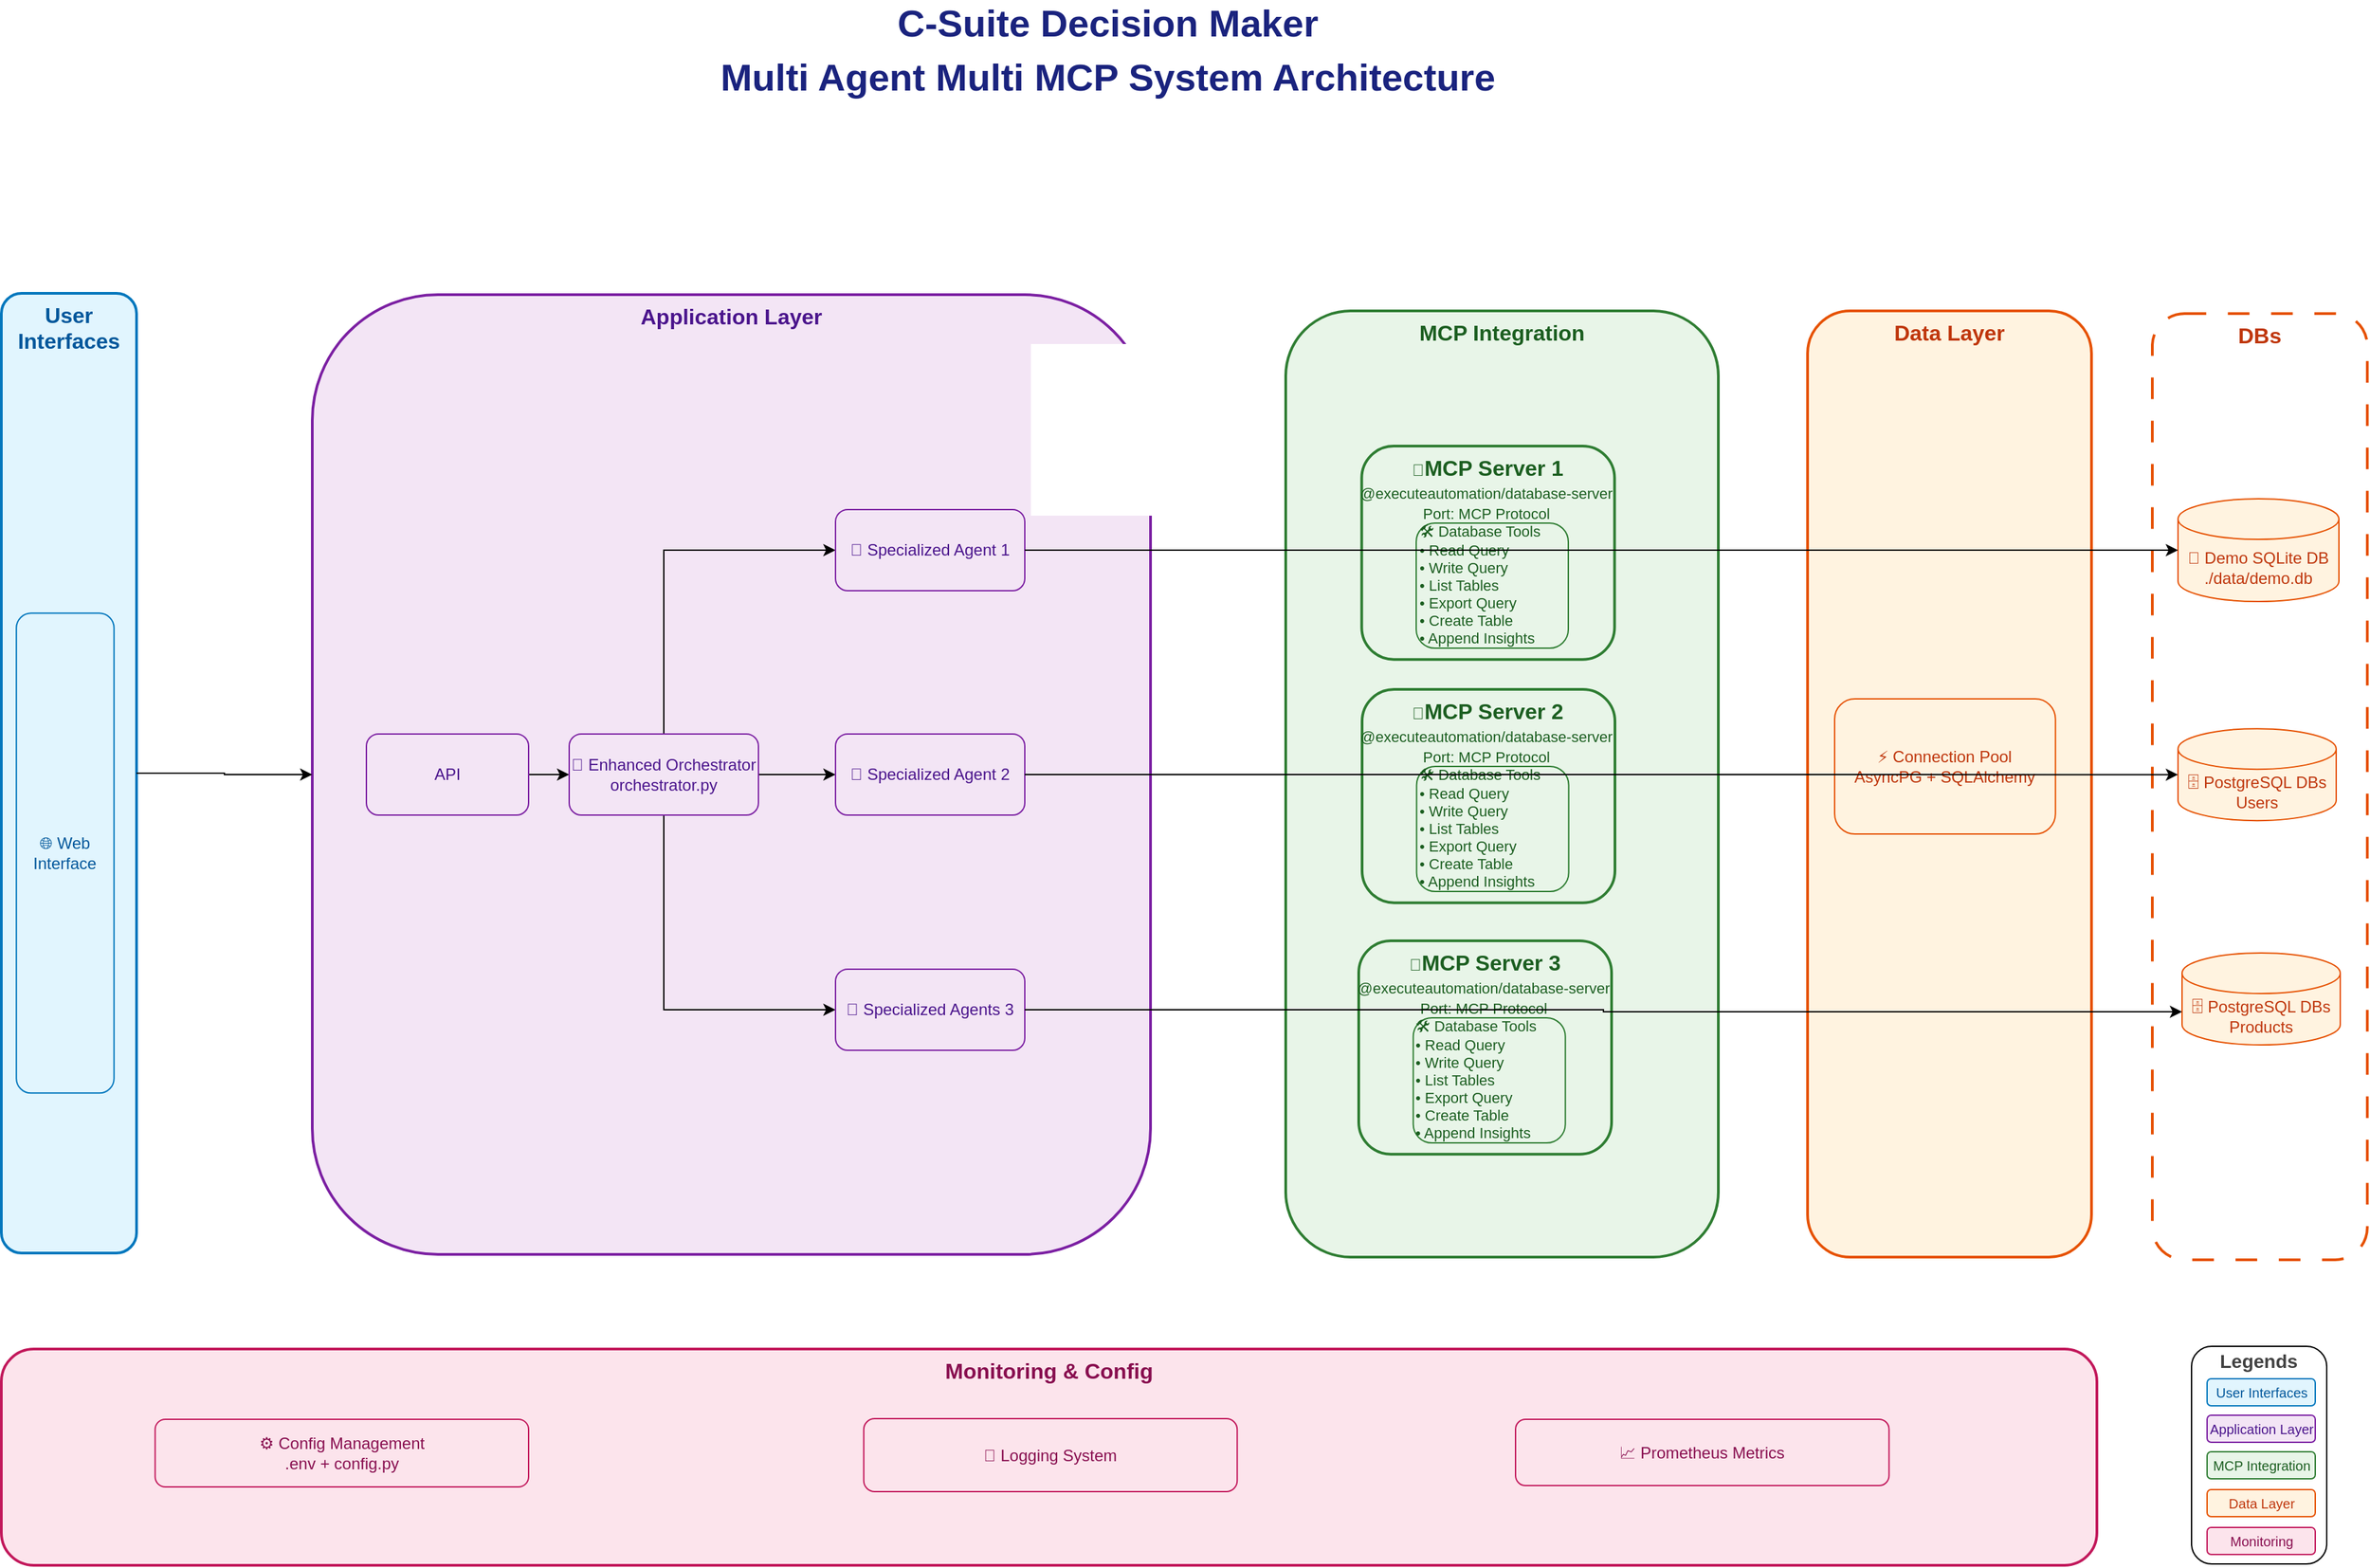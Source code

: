 <mxfile version="28.1.2">
  <diagram name="System Architecture" id="c4acf3e9-155e-7222-9cf6-157b1a14988f">
    <mxGraphModel dx="1938" dy="1193" grid="1" gridSize="10" guides="1" tooltips="1" connect="1" arrows="1" fold="1" page="1" pageScale="1" pageWidth="1169" pageHeight="827" background="none" math="0" shadow="0">
      <root>
        <mxCell id="0" />
        <mxCell id="1" parent="0" />
        <mxCell id="FBY--1FL-ueA6TbJhNAt-75" value="" style="group;rounded=1;fillStyle=auto;opacity=0;fillColor=none;strokeColor=default;strokeWidth=1;dashed=1;" parent="1" vertex="1" connectable="0">
          <mxGeometry x="1871" y="315" width="159" height="700" as="geometry" />
        </mxCell>
        <mxCell id="FBY--1FL-ueA6TbJhNAt-76" value="DBs" style="rounded=1;whiteSpace=wrap;html=1;verticalAlign=top;fontSize=16;fontStyle=1;fillColor=#FFFFFF;strokeColor=#e65100;strokeWidth=2;fontColor=#bf360c;dashed=1;dashPattern=8 8;" parent="FBY--1FL-ueA6TbJhNAt-75" vertex="1">
          <mxGeometry width="159" height="700" as="geometry" />
        </mxCell>
        <mxCell id="app-group" value="Application Layer" style="rounded=1;whiteSpace=wrap;html=1;verticalAlign=top;fontSize=16;fontStyle=1;fillColor=#f3e5f5;strokeColor=#7b1fa2;strokeWidth=2;fontColor=#4a148c;" parent="1" vertex="1">
          <mxGeometry x="510" y="301" width="620" height="710" as="geometry" />
        </mxCell>
        <mxCell id="FBY--1FL-ueA6TbJhNAt-56" style="edgeStyle=orthogonalEdgeStyle;rounded=0;orthogonalLoop=1;jettySize=auto;html=1;entryX=0;entryY=0.5;entryDx=0;entryDy=0;" parent="1" source="app-streamlit" target="app-orchestrator" edge="1">
          <mxGeometry relative="1" as="geometry" />
        </mxCell>
        <mxCell id="app-streamlit" value="API" style="rounded=1;whiteSpace=wrap;html=1;fillColor=#f3e5f5;strokeColor=#7b1fa2;fontColor=#4a148c;fontSize=12;" parent="1" vertex="1">
          <mxGeometry x="550" y="626" width="120" height="60" as="geometry" />
        </mxCell>
        <mxCell id="FBY--1FL-ueA6TbJhNAt-42" style="edgeStyle=orthogonalEdgeStyle;rounded=0;orthogonalLoop=1;jettySize=auto;html=1;entryX=0;entryY=0.5;entryDx=0;entryDy=0;" parent="1" source="app-orchestrator" target="FBY--1FL-ueA6TbJhNAt-8" edge="1">
          <mxGeometry relative="1" as="geometry" />
        </mxCell>
        <mxCell id="FBY--1FL-ueA6TbJhNAt-45" style="edgeStyle=orthogonalEdgeStyle;rounded=0;orthogonalLoop=1;jettySize=auto;html=1;entryX=0;entryY=0.5;entryDx=0;entryDy=0;" parent="1" source="app-orchestrator" target="app-agents" edge="1">
          <mxGeometry relative="1" as="geometry">
            <Array as="points">
              <mxPoint x="770" y="490" />
            </Array>
          </mxGeometry>
        </mxCell>
        <mxCell id="FBY--1FL-ueA6TbJhNAt-62" style="edgeStyle=orthogonalEdgeStyle;rounded=0;orthogonalLoop=1;jettySize=auto;html=1;entryX=0;entryY=0.5;entryDx=0;entryDy=0;" parent="1" source="app-orchestrator" target="FBY--1FL-ueA6TbJhNAt-9" edge="1">
          <mxGeometry relative="1" as="geometry">
            <Array as="points">
              <mxPoint x="770" y="830" />
            </Array>
          </mxGeometry>
        </mxCell>
        <mxCell id="app-orchestrator" value="🧠 Enhanced Orchestrator&#xa;orchestrator.py" style="rounded=1;whiteSpace=wrap;html=1;fillColor=#f3e5f5;strokeColor=#7b1fa2;fontColor=#4a148c;fontSize=12;" parent="1" vertex="1">
          <mxGeometry x="700" y="626.0" width="140" height="60" as="geometry" />
        </mxCell>
        <mxCell id="app-agents" value="🤖 Specialized Agent 1" style="rounded=1;whiteSpace=wrap;html=1;fillColor=#f3e5f5;strokeColor=#7b1fa2;fontColor=#4a148c;fontSize=12;" parent="1" vertex="1">
          <mxGeometry x="897" y="460" width="140" height="60" as="geometry" />
        </mxCell>
        <mxCell id="title" value="&lt;font style=&quot;font-size: 28px;&quot;&gt;C-Suite Decision Maker&lt;/font&gt;" style="text;html=1;strokeColor=none;fillColor=none;align=center;verticalAlign=middle;whiteSpace=wrap;rounded=0;fontSize=20;fontStyle=1;fontColor=#1a237e;" parent="1" vertex="1">
          <mxGeometry x="720" y="90" width="757" height="20" as="geometry" />
        </mxCell>
        <mxCell id="FBY--1FL-ueA6TbJhNAt-6" value="" style="group" parent="1" vertex="1" connectable="0">
          <mxGeometry x="280" y="300" width="100" height="710" as="geometry" />
        </mxCell>
        <mxCell id="ui-group" value="User Interfaces" style="rounded=1;whiteSpace=wrap;html=1;verticalAlign=top;fontSize=16;fontStyle=1;fillColor=#e1f5fe;strokeColor=#0277bd;strokeWidth=2;fontColor=#01579b;" parent="FBY--1FL-ueA6TbJhNAt-6" vertex="1">
          <mxGeometry width="100" height="710" as="geometry" />
        </mxCell>
        <mxCell id="ui-streamlit" value="🌐 Web Interface" style="rounded=1;whiteSpace=wrap;html=1;fillColor=#e1f5fe;strokeColor=#0277bd;fontColor=#01579b;fontSize=12;" parent="FBY--1FL-ueA6TbJhNAt-6" vertex="1">
          <mxGeometry x="11.111" y="236.667" width="72.222" height="355" as="geometry" />
        </mxCell>
        <mxCell id="FBY--1FL-ueA6TbJhNAt-8" value="🤖 Specialized Agent 2" style="rounded=1;whiteSpace=wrap;html=1;fillColor=#f3e5f5;strokeColor=#7b1fa2;fontColor=#4a148c;fontSize=12;" parent="1" vertex="1">
          <mxGeometry x="897" y="626.0" width="140" height="60" as="geometry" />
        </mxCell>
        <mxCell id="FBY--1FL-ueA6TbJhNAt-9" value="🤖 Specialized Agents 3" style="rounded=1;whiteSpace=wrap;html=1;fillColor=#f3e5f5;strokeColor=#7b1fa2;fontColor=#4a148c;fontSize=12;" parent="1" vertex="1">
          <mxGeometry x="897" y="800" width="140" height="60" as="geometry" />
        </mxCell>
        <mxCell id="FBY--1FL-ueA6TbJhNAt-13" value="📁 Demo SQLite DB&#xa;./data/demo.db" style="shape=cylinder3;whiteSpace=wrap;html=1;boundedLbl=1;backgroundOutline=1;size=15;fillColor=#fff3e0;strokeColor=#e65100;fontColor=#bf360c;fontSize=12;" parent="1" vertex="1">
          <mxGeometry x="1890" y="452" width="119" height="76" as="geometry" />
        </mxCell>
        <mxCell id="FBY--1FL-ueA6TbJhNAt-14" value="🗄️ PostgreSQL DBs&lt;br&gt;Users" style="shape=cylinder3;whiteSpace=wrap;html=1;boundedLbl=1;backgroundOutline=1;size=15;fillColor=#fff3e0;strokeColor=#e65100;fontColor=#bf360c;fontSize=12;" parent="1" vertex="1">
          <mxGeometry x="1890" y="622.08" width="117" height="68" as="geometry" />
        </mxCell>
        <mxCell id="FBY--1FL-ueA6TbJhNAt-17" value="🗄️ PostgreSQL DBs&lt;br&gt;Products" style="shape=cylinder3;whiteSpace=wrap;html=1;boundedLbl=1;backgroundOutline=1;size=15;fillColor=#fff3e0;strokeColor=#e65100;fontColor=#bf360c;fontSize=12;" parent="1" vertex="1">
          <mxGeometry x="1893" y="788" width="117" height="68" as="geometry" />
        </mxCell>
        <mxCell id="FBY--1FL-ueA6TbJhNAt-21" value="" style="group;fillColor=default;" parent="1" vertex="1" connectable="0">
          <mxGeometry x="1616" y="313" width="210" height="700" as="geometry" />
        </mxCell>
        <mxCell id="data-group" value="Data Layer" style="rounded=1;whiteSpace=wrap;html=1;verticalAlign=top;fontSize=16;fontStyle=1;fillColor=#fff3e0;strokeColor=#e65100;strokeWidth=2;fontColor=#bf360c;" parent="FBY--1FL-ueA6TbJhNAt-21" vertex="1">
          <mxGeometry width="210" height="700" as="geometry" />
        </mxCell>
        <mxCell id="data-pool" value="⚡ Connection Pool&#xa;AsyncPG + SQLAlchemy" style="rounded=1;whiteSpace=wrap;html=1;fillColor=#fff3e0;strokeColor=#e65100;fontColor=#bf360c;fontSize=12;" parent="FBY--1FL-ueA6TbJhNAt-21" vertex="1">
          <mxGeometry x="20.003" y="287" width="163.333" height="100" as="geometry" />
        </mxCell>
        <mxCell id="FBY--1FL-ueA6TbJhNAt-30" style="edgeStyle=orthogonalEdgeStyle;rounded=0;orthogonalLoop=1;jettySize=auto;html=1;exitX=0.5;exitY=1;exitDx=0;exitDy=0;" parent="1" source="FBY--1FL-ueA6TbJhNAt-9" target="FBY--1FL-ueA6TbJhNAt-9" edge="1">
          <mxGeometry relative="1" as="geometry" />
        </mxCell>
        <mxCell id="FBY--1FL-ueA6TbJhNAt-23" value="MCP Integration" style="rounded=1;whiteSpace=wrap;html=1;verticalAlign=top;fontSize=16;fontStyle=1;fillColor=#e8f5e8;strokeColor=#2e7d32;strokeWidth=2;fontColor=#1b5e20;" parent="1" vertex="1">
          <mxGeometry x="1230" y="313" width="320" height="700" as="geometry" />
        </mxCell>
        <mxCell id="FBY--1FL-ueA6TbJhNAt-57" value="" style="group" parent="1" vertex="1" connectable="0">
          <mxGeometry x="1260" y="413" width="390" height="582" as="geometry" />
        </mxCell>
        <mxCell id="FBY--1FL-ueA6TbJhNAt-28" value="" style="group" parent="FBY--1FL-ueA6TbJhNAt-57" vertex="1" connectable="0">
          <mxGeometry x="26.2" width="187.034" height="166.154" as="geometry" />
        </mxCell>
        <mxCell id="FBY--1FL-ueA6TbJhNAt-54" value="" style="group" parent="FBY--1FL-ueA6TbJhNAt-28" vertex="1" connectable="0">
          <mxGeometry x="-8.308" width="200.529" height="157.846" as="geometry" />
        </mxCell>
        <mxCell id="mcp-group" value="&lt;span style=&quot;font-size: 12px; font-weight: 400;&quot;&gt;🔌&lt;/span&gt;MCP Server 1" style="rounded=1;whiteSpace=wrap;html=1;verticalAlign=top;fontSize=16;fontStyle=1;fillColor=#e8f5e8;strokeColor=#2e7d32;strokeWidth=2;fontColor=#1b5e20;" parent="FBY--1FL-ueA6TbJhNAt-54" vertex="1">
          <mxGeometry x="8.308" width="187.034" height="157.846" as="geometry" />
        </mxCell>
        <mxCell id="mcp-tools" value="🛠️ Database Tools&lt;br&gt;&lt;span style=&quot;background-color: transparent; color: light-dark(rgb(27, 94, 32), rgb(130, 188, 134));&quot;&gt;• Read Query&lt;/span&gt;&lt;br&gt;&lt;span style=&quot;background-color: transparent; color: light-dark(rgb(27, 94, 32), rgb(130, 188, 134));&quot;&gt;• Write Query&lt;/span&gt;&lt;br&gt;&lt;span style=&quot;background-color: transparent; color: light-dark(rgb(27, 94, 32), rgb(130, 188, 134));&quot;&gt;• List Tables&lt;/span&gt;&lt;br&gt;&lt;span style=&quot;background-color: transparent; color: light-dark(rgb(27, 94, 32), rgb(130, 188, 134));&quot;&gt;• Export Query&lt;/span&gt;&lt;br&gt;&lt;span style=&quot;background-color: transparent; color: light-dark(rgb(27, 94, 32), rgb(130, 188, 134));&quot;&gt;• Create Table&lt;/span&gt;&lt;br&gt;• Append Insights" style="rounded=1;whiteSpace=wrap;html=1;fillColor=#e8f5e8;strokeColor=#2e7d32;fontColor=#1b5e20;fontSize=11;align=left;" parent="FBY--1FL-ueA6TbJhNAt-54" vertex="1">
          <mxGeometry x="48.631" y="56.967" width="112.5" height="92.571" as="geometry" />
        </mxCell>
        <mxCell id="FBY--1FL-ueA6TbJhNAt-25" value="&lt;font style=&quot;font-size: 11px;&quot;&gt;&lt;span style=&quot;color: rgb(27, 94, 32);&quot;&gt;@executeautomation/database-server&lt;/span&gt;&lt;br style=&quot;color: rgb(27, 94, 32);&quot;&gt;&lt;span style=&quot;color: rgb(27, 94, 32);&quot;&gt;Port: MCP Protocol&lt;/span&gt;&lt;/font&gt;" style="text;html=1;align=center;verticalAlign=middle;whiteSpace=wrap;rounded=0;" parent="FBY--1FL-ueA6TbJhNAt-54" vertex="1">
          <mxGeometry y="30.855" width="200.529" height="23.145" as="geometry" />
        </mxCell>
        <mxCell id="FBY--1FL-ueA6TbJhNAt-32" value="" style="group" parent="FBY--1FL-ueA6TbJhNAt-57" vertex="1" connectable="0">
          <mxGeometry x="26.48" y="180.0" width="187.034" height="166.154" as="geometry" />
        </mxCell>
        <mxCell id="FBY--1FL-ueA6TbJhNAt-53" value="" style="group" parent="FBY--1FL-ueA6TbJhNAt-32" vertex="1" connectable="0">
          <mxGeometry x="-8.308" width="200.529" height="157.846" as="geometry" />
        </mxCell>
        <mxCell id="FBY--1FL-ueA6TbJhNAt-33" value="&lt;span style=&quot;font-size: 12px; font-weight: 400;&quot;&gt;🔌&lt;/span&gt;MCP Server 2" style="rounded=1;whiteSpace=wrap;html=1;verticalAlign=top;fontSize=16;fontStyle=1;fillColor=#e8f5e8;strokeColor=#2e7d32;strokeWidth=2;fontColor=#1b5e20;" parent="FBY--1FL-ueA6TbJhNAt-53" vertex="1">
          <mxGeometry x="8.308" width="187.034" height="157.846" as="geometry" />
        </mxCell>
        <mxCell id="FBY--1FL-ueA6TbJhNAt-34" value="🛠️ Database Tools&lt;br&gt;&lt;span style=&quot;background-color: transparent; color: light-dark(rgb(27, 94, 32), rgb(130, 188, 134));&quot;&gt;• Read Query&lt;/span&gt;&lt;br&gt;&lt;span style=&quot;background-color: transparent; color: light-dark(rgb(27, 94, 32), rgb(130, 188, 134));&quot;&gt;• Write Query&lt;/span&gt;&lt;br&gt;&lt;span style=&quot;background-color: transparent; color: light-dark(rgb(27, 94, 32), rgb(130, 188, 134));&quot;&gt;• List Tables&lt;/span&gt;&lt;br&gt;&lt;span style=&quot;background-color: transparent; color: light-dark(rgb(27, 94, 32), rgb(130, 188, 134));&quot;&gt;• Export Query&lt;/span&gt;&lt;br&gt;&lt;span style=&quot;background-color: transparent; color: light-dark(rgb(27, 94, 32), rgb(130, 188, 134));&quot;&gt;• Create Table&lt;/span&gt;&lt;br&gt;• Append Insights" style="rounded=1;whiteSpace=wrap;html=1;fillColor=#e8f5e8;strokeColor=#2e7d32;fontColor=#1b5e20;fontSize=11;align=left;" parent="FBY--1FL-ueA6TbJhNAt-53" vertex="1">
          <mxGeometry x="48.631" y="56.967" width="112.5" height="92.571" as="geometry" />
        </mxCell>
        <mxCell id="FBY--1FL-ueA6TbJhNAt-35" value="&lt;font style=&quot;font-size: 11px;&quot;&gt;&lt;span style=&quot;color: rgb(27, 94, 32);&quot;&gt;@executeautomation/database-server&lt;/span&gt;&lt;br style=&quot;color: rgb(27, 94, 32);&quot;&gt;&lt;span style=&quot;color: rgb(27, 94, 32);&quot;&gt;Port: MCP Protocol&lt;/span&gt;&lt;/font&gt;" style="text;html=1;align=center;verticalAlign=middle;whiteSpace=wrap;rounded=0;" parent="FBY--1FL-ueA6TbJhNAt-53" vertex="1">
          <mxGeometry y="30.855" width="200.529" height="23.145" as="geometry" />
        </mxCell>
        <mxCell id="FBY--1FL-ueA6TbJhNAt-36" value="" style="group" parent="FBY--1FL-ueA6TbJhNAt-57" vertex="1" connectable="0">
          <mxGeometry y="366" width="390" height="216" as="geometry" />
        </mxCell>
        <mxCell id="FBY--1FL-ueA6TbJhNAt-37" value="" style="group" parent="FBY--1FL-ueA6TbJhNAt-36" vertex="1" connectable="0">
          <mxGeometry x="24.0" width="210" height="180" as="geometry" />
        </mxCell>
        <mxCell id="FBY--1FL-ueA6TbJhNAt-38" value="&lt;span style=&quot;font-size: 12px; font-weight: 400;&quot;&gt;🔌&lt;/span&gt;MCP Server 3" style="rounded=1;whiteSpace=wrap;html=1;verticalAlign=top;fontSize=16;fontStyle=1;fillColor=#e8f5e8;strokeColor=#2e7d32;strokeWidth=2;fontColor=#1b5e20;" parent="FBY--1FL-ueA6TbJhNAt-37" vertex="1">
          <mxGeometry width="187.034" height="157.846" as="geometry" />
        </mxCell>
        <mxCell id="FBY--1FL-ueA6TbJhNAt-39" value="🛠️ Database Tools&lt;br&gt;&lt;span style=&quot;background-color: transparent; color: light-dark(rgb(27, 94, 32), rgb(130, 188, 134));&quot;&gt;• Read Query&lt;/span&gt;&lt;br&gt;&lt;span style=&quot;background-color: transparent; color: light-dark(rgb(27, 94, 32), rgb(130, 188, 134));&quot;&gt;• Write Query&lt;/span&gt;&lt;br&gt;&lt;span style=&quot;background-color: transparent; color: light-dark(rgb(27, 94, 32), rgb(130, 188, 134));&quot;&gt;• List Tables&lt;/span&gt;&lt;br&gt;&lt;span style=&quot;background-color: transparent; color: light-dark(rgb(27, 94, 32), rgb(130, 188, 134));&quot;&gt;• Export Query&lt;/span&gt;&lt;br&gt;&lt;span style=&quot;background-color: transparent; color: light-dark(rgb(27, 94, 32), rgb(130, 188, 134));&quot;&gt;• Create Table&lt;/span&gt;&lt;br&gt;• Append Insights" style="rounded=1;whiteSpace=wrap;html=1;fillColor=#e8f5e8;strokeColor=#2e7d32;fontColor=#1b5e20;fontSize=11;align=left;" parent="FBY--1FL-ueA6TbJhNAt-37" vertex="1">
          <mxGeometry x="40.323" y="56.967" width="112.5" height="92.571" as="geometry" />
        </mxCell>
        <mxCell id="FBY--1FL-ueA6TbJhNAt-40" value="&lt;font style=&quot;font-size: 11px;&quot;&gt;&lt;span style=&quot;color: rgb(27, 94, 32);&quot;&gt;@executeautomation/database-server&lt;/span&gt;&lt;br style=&quot;color: rgb(27, 94, 32);&quot;&gt;&lt;span style=&quot;color: rgb(27, 94, 32);&quot;&gt;Port: MCP Protocol&lt;/span&gt;&lt;/font&gt;" style="text;html=1;align=center;verticalAlign=middle;whiteSpace=wrap;rounded=0;" parent="FBY--1FL-ueA6TbJhNAt-37" vertex="1">
          <mxGeometry x="-8.308" y="30.855" width="200.529" height="23.145" as="geometry" />
        </mxCell>
        <mxCell id="FBY--1FL-ueA6TbJhNAt-20" style="edgeStyle=orthogonalEdgeStyle;rounded=0;orthogonalLoop=1;jettySize=auto;html=1;entryX=0;entryY=0;entryDx=0;entryDy=43.5;entryPerimeter=0;" parent="1" source="FBY--1FL-ueA6TbJhNAt-9" target="FBY--1FL-ueA6TbJhNAt-17" edge="1">
          <mxGeometry relative="1" as="geometry" />
        </mxCell>
        <mxCell id="FBY--1FL-ueA6TbJhNAt-19" style="edgeStyle=orthogonalEdgeStyle;rounded=0;orthogonalLoop=1;jettySize=auto;html=1;" parent="1" source="FBY--1FL-ueA6TbJhNAt-8" target="FBY--1FL-ueA6TbJhNAt-14" edge="1">
          <mxGeometry relative="1" as="geometry" />
        </mxCell>
        <mxCell id="FBY--1FL-ueA6TbJhNAt-18" style="edgeStyle=orthogonalEdgeStyle;rounded=0;orthogonalLoop=1;jettySize=auto;html=1;entryX=0;entryY=0.5;entryDx=0;entryDy=0;entryPerimeter=0;" parent="1" source="app-agents" target="FBY--1FL-ueA6TbJhNAt-13" edge="1">
          <mxGeometry relative="1" as="geometry">
            <mxPoint x="1770" y="473" as="targetPoint" />
          </mxGeometry>
        </mxCell>
        <mxCell id="FBY--1FL-ueA6TbJhNAt-60" style="edgeStyle=orthogonalEdgeStyle;rounded=0;orthogonalLoop=1;jettySize=auto;html=1;entryX=0;entryY=0.5;entryDx=0;entryDy=0;" parent="1" source="ui-group" target="app-group" edge="1">
          <mxGeometry relative="1" as="geometry" />
        </mxCell>
        <mxCell id="monitor-group" value="Monitoring &amp; Config" style="rounded=1;whiteSpace=wrap;html=1;verticalAlign=top;fontSize=16;fontStyle=1;fillColor=#fce4ec;strokeColor=#c2185b;strokeWidth=2;fontColor=#880e4f;" parent="1" vertex="1">
          <mxGeometry x="280" y="1081" width="1550" height="160" as="geometry" />
        </mxCell>
        <mxCell id="monitor-prometheus" value="📈 Prometheus Metrics" style="rounded=1;whiteSpace=wrap;html=1;fillColor=#fce4ec;strokeColor=#c2185b;fontColor=#880e4f;fontSize=12;" parent="1" vertex="1">
          <mxGeometry x="1400" y="1133" width="276.25" height="49" as="geometry" />
        </mxCell>
        <mxCell id="monitor-config" value="⚙️ Config Management&#xa;.env + config.py" style="rounded=1;whiteSpace=wrap;html=1;fillColor=#fce4ec;strokeColor=#c2185b;fontColor=#880e4f;fontSize=12;" parent="1" vertex="1">
          <mxGeometry x="393.75" y="1133" width="276.25" height="50" as="geometry" />
        </mxCell>
        <mxCell id="monitor-logging" value="📝 Logging System" style="rounded=1;whiteSpace=wrap;html=1;fillColor=#fce4ec;strokeColor=#c2185b;fontColor=#880e4f;fontSize=12;" parent="1" vertex="1">
          <mxGeometry x="917.88" y="1132.5" width="276.25" height="54" as="geometry" />
        </mxCell>
        <mxCell id="FBY--1FL-ueA6TbJhNAt-71" value="" style="group" parent="1" vertex="1" connectable="0">
          <mxGeometry x="1900" y="1079" width="100" height="161" as="geometry" />
        </mxCell>
        <mxCell id="FBY--1FL-ueA6TbJhNAt-70" value="" style="rounded=1;whiteSpace=wrap;html=1;" parent="FBY--1FL-ueA6TbJhNAt-71" vertex="1">
          <mxGeometry width="100" height="161" as="geometry" />
        </mxCell>
        <mxCell id="legend-title" value="Legends" style="text;html=1;strokeColor=none;fillColor=none;align=left;verticalAlign=middle;whiteSpace=wrap;rounded=0;fontSize=14;fontStyle=1;fontColor=#424242;" parent="FBY--1FL-ueA6TbJhNAt-71" vertex="1">
          <mxGeometry x="18.5" y="1" width="60" height="20" as="geometry" />
        </mxCell>
        <mxCell id="legend-ui" value="User Interfaces" style="rounded=1;whiteSpace=wrap;html=1;fillColor=#e1f5fe;strokeColor=#0277bd;fontColor=#01579b;fontSize=10;" parent="FBY--1FL-ueA6TbJhNAt-71" vertex="1">
          <mxGeometry x="11.5" y="24" width="80" height="20" as="geometry" />
        </mxCell>
        <mxCell id="legend-app" value="Application Layer" style="rounded=1;whiteSpace=wrap;html=1;fillColor=#f3e5f5;strokeColor=#7b1fa2;fontColor=#4a148c;fontSize=10;" parent="FBY--1FL-ueA6TbJhNAt-71" vertex="1">
          <mxGeometry x="11.5" y="51" width="80" height="20" as="geometry" />
        </mxCell>
        <mxCell id="legend-mcp" value="MCP Integration" style="rounded=1;whiteSpace=wrap;html=1;fillColor=#e8f5e8;strokeColor=#2e7d32;fontColor=#1b5e20;fontSize=10;" parent="FBY--1FL-ueA6TbJhNAt-71" vertex="1">
          <mxGeometry x="11.5" y="78" width="80" height="20" as="geometry" />
        </mxCell>
        <mxCell id="legend-data" value="Data Layer" style="rounded=1;whiteSpace=wrap;html=1;fillColor=#fff3e0;strokeColor=#e65100;fontColor=#bf360c;fontSize=10;" parent="FBY--1FL-ueA6TbJhNAt-71" vertex="1">
          <mxGeometry x="11.5" y="106" width="80" height="20" as="geometry" />
        </mxCell>
        <mxCell id="legend-monitor" value="Monitoring" style="rounded=1;whiteSpace=wrap;html=1;fillColor=#fce4ec;strokeColor=#c2185b;fontColor=#880e4f;fontSize=10;" parent="FBY--1FL-ueA6TbJhNAt-71" vertex="1">
          <mxGeometry x="11.5" y="134" width="80" height="20" as="geometry" />
        </mxCell>
        <mxCell id="K-JZYxE3UU-CAq2m2r0z-2" value="&lt;font style=&quot;font-size: 28px;&quot;&gt;Multi Agent Multi MCP System Architecture&lt;/font&gt;" style="text;html=1;strokeColor=none;fillColor=none;align=center;verticalAlign=middle;whiteSpace=wrap;rounded=0;fontSize=20;fontStyle=1;fontColor=#1a237e;" vertex="1" parent="1">
          <mxGeometry x="720" y="130" width="757" height="20" as="geometry" />
        </mxCell>
      </root>
    </mxGraphModel>
  </diagram>
</mxfile>
